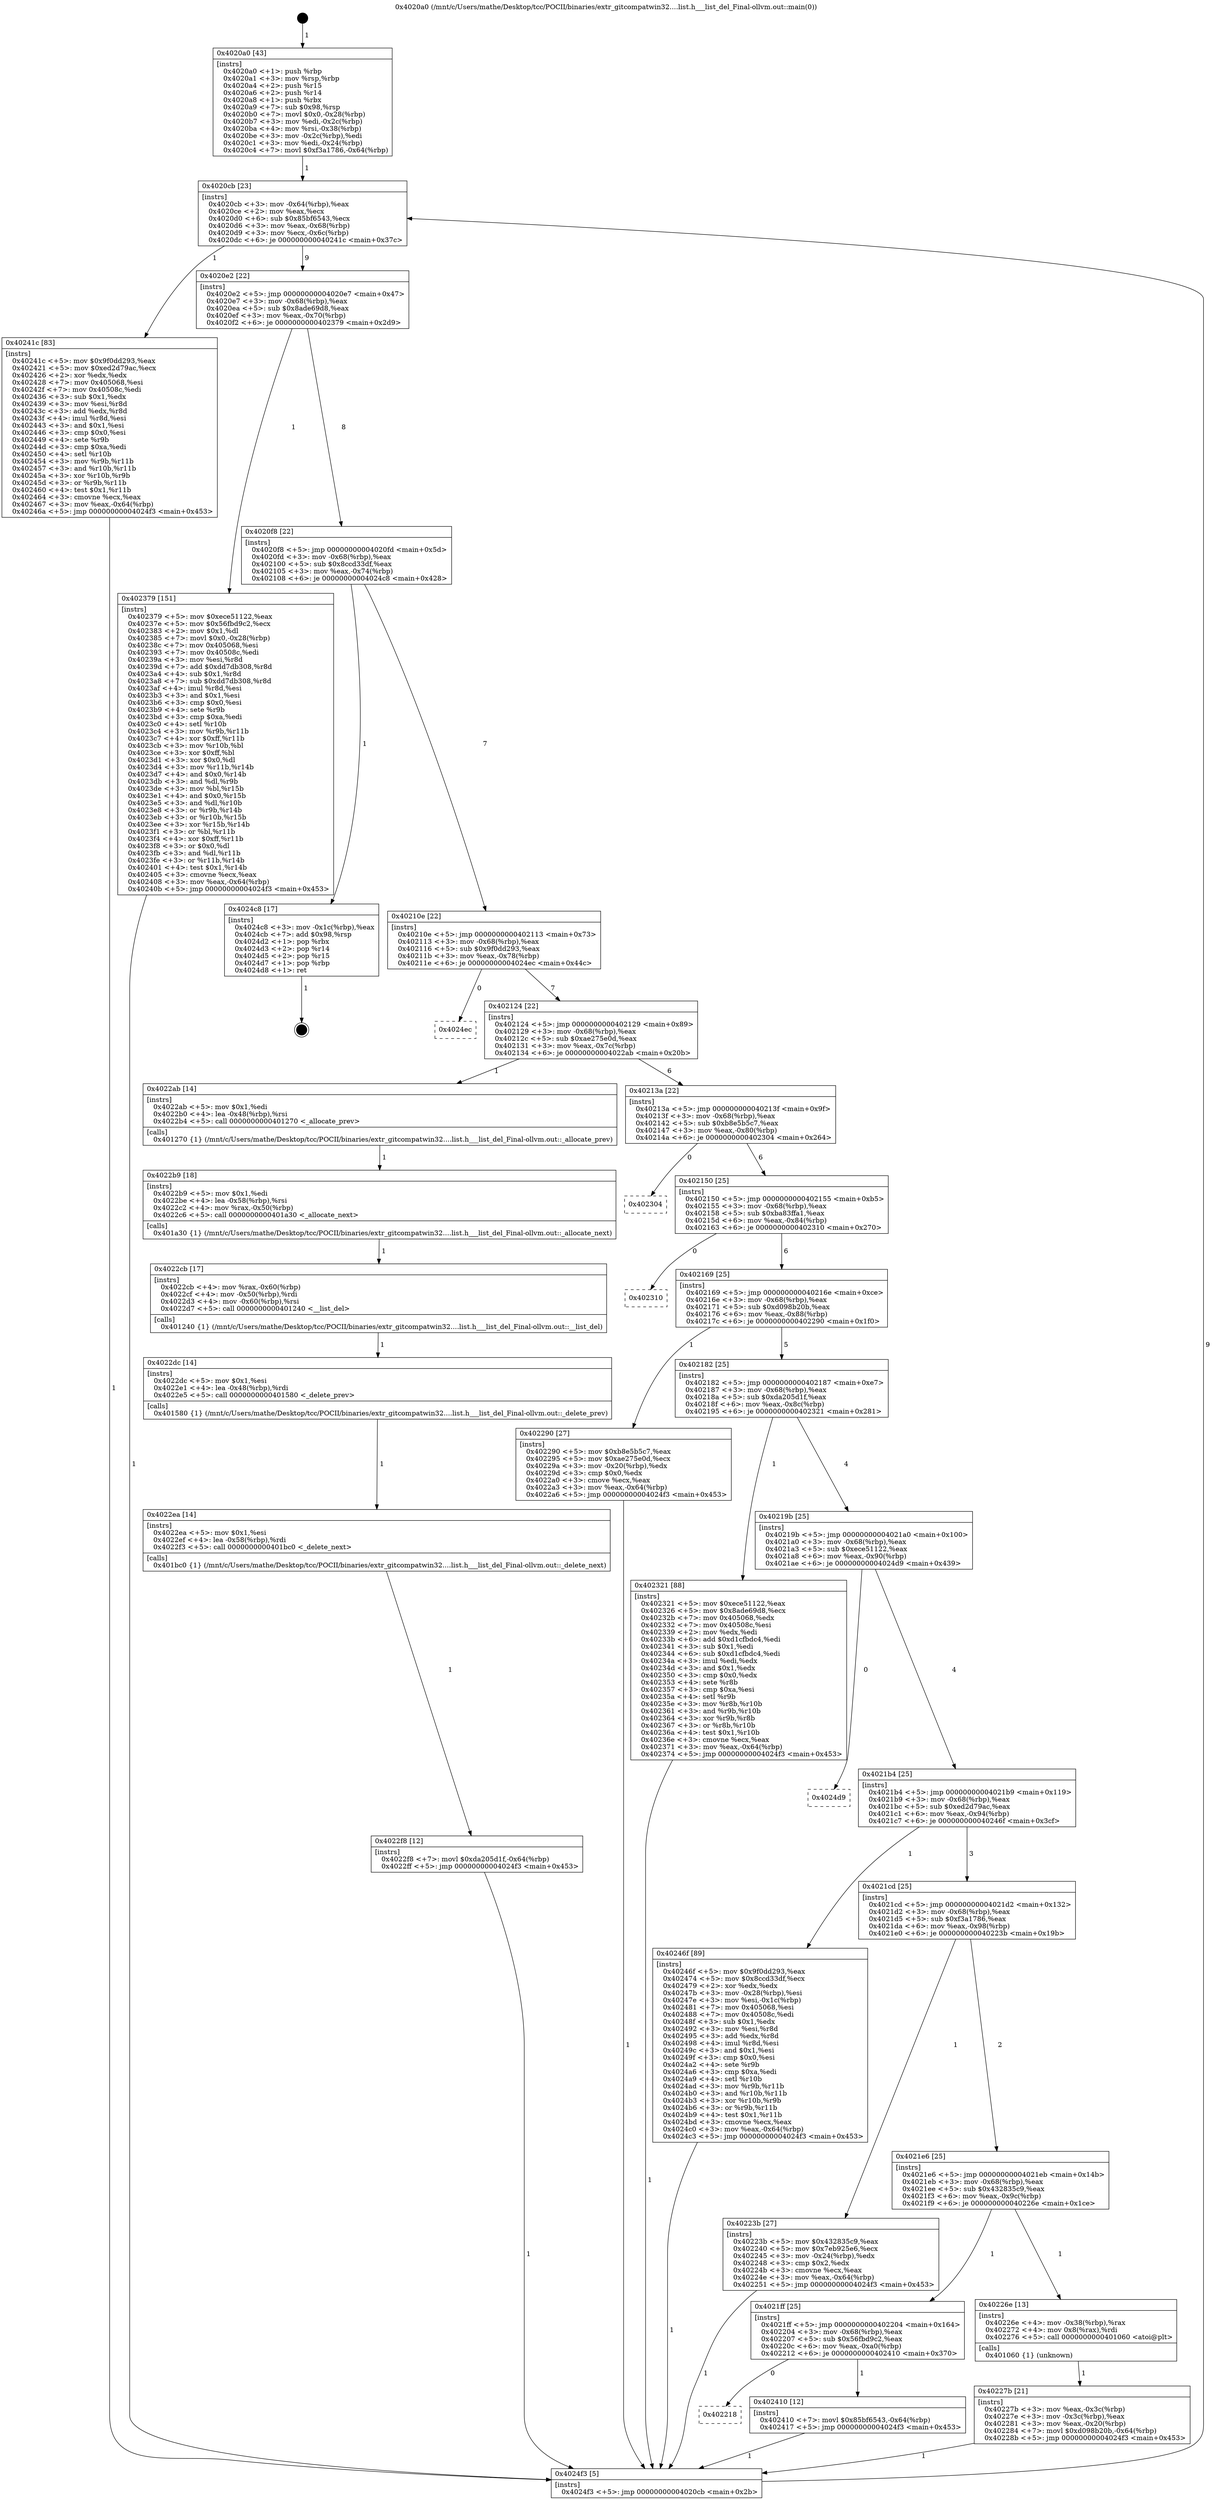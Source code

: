 digraph "0x4020a0" {
  label = "0x4020a0 (/mnt/c/Users/mathe/Desktop/tcc/POCII/binaries/extr_gitcompatwin32....list.h___list_del_Final-ollvm.out::main(0))"
  labelloc = "t"
  node[shape=record]

  Entry [label="",width=0.3,height=0.3,shape=circle,fillcolor=black,style=filled]
  "0x4020cb" [label="{
     0x4020cb [23]\l
     | [instrs]\l
     &nbsp;&nbsp;0x4020cb \<+3\>: mov -0x64(%rbp),%eax\l
     &nbsp;&nbsp;0x4020ce \<+2\>: mov %eax,%ecx\l
     &nbsp;&nbsp;0x4020d0 \<+6\>: sub $0x85bf6543,%ecx\l
     &nbsp;&nbsp;0x4020d6 \<+3\>: mov %eax,-0x68(%rbp)\l
     &nbsp;&nbsp;0x4020d9 \<+3\>: mov %ecx,-0x6c(%rbp)\l
     &nbsp;&nbsp;0x4020dc \<+6\>: je 000000000040241c \<main+0x37c\>\l
  }"]
  "0x40241c" [label="{
     0x40241c [83]\l
     | [instrs]\l
     &nbsp;&nbsp;0x40241c \<+5\>: mov $0x9f0dd293,%eax\l
     &nbsp;&nbsp;0x402421 \<+5\>: mov $0xed2d79ac,%ecx\l
     &nbsp;&nbsp;0x402426 \<+2\>: xor %edx,%edx\l
     &nbsp;&nbsp;0x402428 \<+7\>: mov 0x405068,%esi\l
     &nbsp;&nbsp;0x40242f \<+7\>: mov 0x40508c,%edi\l
     &nbsp;&nbsp;0x402436 \<+3\>: sub $0x1,%edx\l
     &nbsp;&nbsp;0x402439 \<+3\>: mov %esi,%r8d\l
     &nbsp;&nbsp;0x40243c \<+3\>: add %edx,%r8d\l
     &nbsp;&nbsp;0x40243f \<+4\>: imul %r8d,%esi\l
     &nbsp;&nbsp;0x402443 \<+3\>: and $0x1,%esi\l
     &nbsp;&nbsp;0x402446 \<+3\>: cmp $0x0,%esi\l
     &nbsp;&nbsp;0x402449 \<+4\>: sete %r9b\l
     &nbsp;&nbsp;0x40244d \<+3\>: cmp $0xa,%edi\l
     &nbsp;&nbsp;0x402450 \<+4\>: setl %r10b\l
     &nbsp;&nbsp;0x402454 \<+3\>: mov %r9b,%r11b\l
     &nbsp;&nbsp;0x402457 \<+3\>: and %r10b,%r11b\l
     &nbsp;&nbsp;0x40245a \<+3\>: xor %r10b,%r9b\l
     &nbsp;&nbsp;0x40245d \<+3\>: or %r9b,%r11b\l
     &nbsp;&nbsp;0x402460 \<+4\>: test $0x1,%r11b\l
     &nbsp;&nbsp;0x402464 \<+3\>: cmovne %ecx,%eax\l
     &nbsp;&nbsp;0x402467 \<+3\>: mov %eax,-0x64(%rbp)\l
     &nbsp;&nbsp;0x40246a \<+5\>: jmp 00000000004024f3 \<main+0x453\>\l
  }"]
  "0x4020e2" [label="{
     0x4020e2 [22]\l
     | [instrs]\l
     &nbsp;&nbsp;0x4020e2 \<+5\>: jmp 00000000004020e7 \<main+0x47\>\l
     &nbsp;&nbsp;0x4020e7 \<+3\>: mov -0x68(%rbp),%eax\l
     &nbsp;&nbsp;0x4020ea \<+5\>: sub $0x8ade69d8,%eax\l
     &nbsp;&nbsp;0x4020ef \<+3\>: mov %eax,-0x70(%rbp)\l
     &nbsp;&nbsp;0x4020f2 \<+6\>: je 0000000000402379 \<main+0x2d9\>\l
  }"]
  Exit [label="",width=0.3,height=0.3,shape=circle,fillcolor=black,style=filled,peripheries=2]
  "0x402379" [label="{
     0x402379 [151]\l
     | [instrs]\l
     &nbsp;&nbsp;0x402379 \<+5\>: mov $0xece51122,%eax\l
     &nbsp;&nbsp;0x40237e \<+5\>: mov $0x56fbd9c2,%ecx\l
     &nbsp;&nbsp;0x402383 \<+2\>: mov $0x1,%dl\l
     &nbsp;&nbsp;0x402385 \<+7\>: movl $0x0,-0x28(%rbp)\l
     &nbsp;&nbsp;0x40238c \<+7\>: mov 0x405068,%esi\l
     &nbsp;&nbsp;0x402393 \<+7\>: mov 0x40508c,%edi\l
     &nbsp;&nbsp;0x40239a \<+3\>: mov %esi,%r8d\l
     &nbsp;&nbsp;0x40239d \<+7\>: add $0xdd7db308,%r8d\l
     &nbsp;&nbsp;0x4023a4 \<+4\>: sub $0x1,%r8d\l
     &nbsp;&nbsp;0x4023a8 \<+7\>: sub $0xdd7db308,%r8d\l
     &nbsp;&nbsp;0x4023af \<+4\>: imul %r8d,%esi\l
     &nbsp;&nbsp;0x4023b3 \<+3\>: and $0x1,%esi\l
     &nbsp;&nbsp;0x4023b6 \<+3\>: cmp $0x0,%esi\l
     &nbsp;&nbsp;0x4023b9 \<+4\>: sete %r9b\l
     &nbsp;&nbsp;0x4023bd \<+3\>: cmp $0xa,%edi\l
     &nbsp;&nbsp;0x4023c0 \<+4\>: setl %r10b\l
     &nbsp;&nbsp;0x4023c4 \<+3\>: mov %r9b,%r11b\l
     &nbsp;&nbsp;0x4023c7 \<+4\>: xor $0xff,%r11b\l
     &nbsp;&nbsp;0x4023cb \<+3\>: mov %r10b,%bl\l
     &nbsp;&nbsp;0x4023ce \<+3\>: xor $0xff,%bl\l
     &nbsp;&nbsp;0x4023d1 \<+3\>: xor $0x0,%dl\l
     &nbsp;&nbsp;0x4023d4 \<+3\>: mov %r11b,%r14b\l
     &nbsp;&nbsp;0x4023d7 \<+4\>: and $0x0,%r14b\l
     &nbsp;&nbsp;0x4023db \<+3\>: and %dl,%r9b\l
     &nbsp;&nbsp;0x4023de \<+3\>: mov %bl,%r15b\l
     &nbsp;&nbsp;0x4023e1 \<+4\>: and $0x0,%r15b\l
     &nbsp;&nbsp;0x4023e5 \<+3\>: and %dl,%r10b\l
     &nbsp;&nbsp;0x4023e8 \<+3\>: or %r9b,%r14b\l
     &nbsp;&nbsp;0x4023eb \<+3\>: or %r10b,%r15b\l
     &nbsp;&nbsp;0x4023ee \<+3\>: xor %r15b,%r14b\l
     &nbsp;&nbsp;0x4023f1 \<+3\>: or %bl,%r11b\l
     &nbsp;&nbsp;0x4023f4 \<+4\>: xor $0xff,%r11b\l
     &nbsp;&nbsp;0x4023f8 \<+3\>: or $0x0,%dl\l
     &nbsp;&nbsp;0x4023fb \<+3\>: and %dl,%r11b\l
     &nbsp;&nbsp;0x4023fe \<+3\>: or %r11b,%r14b\l
     &nbsp;&nbsp;0x402401 \<+4\>: test $0x1,%r14b\l
     &nbsp;&nbsp;0x402405 \<+3\>: cmovne %ecx,%eax\l
     &nbsp;&nbsp;0x402408 \<+3\>: mov %eax,-0x64(%rbp)\l
     &nbsp;&nbsp;0x40240b \<+5\>: jmp 00000000004024f3 \<main+0x453\>\l
  }"]
  "0x4020f8" [label="{
     0x4020f8 [22]\l
     | [instrs]\l
     &nbsp;&nbsp;0x4020f8 \<+5\>: jmp 00000000004020fd \<main+0x5d\>\l
     &nbsp;&nbsp;0x4020fd \<+3\>: mov -0x68(%rbp),%eax\l
     &nbsp;&nbsp;0x402100 \<+5\>: sub $0x8ccd33df,%eax\l
     &nbsp;&nbsp;0x402105 \<+3\>: mov %eax,-0x74(%rbp)\l
     &nbsp;&nbsp;0x402108 \<+6\>: je 00000000004024c8 \<main+0x428\>\l
  }"]
  "0x402218" [label="{
     0x402218\l
  }", style=dashed]
  "0x4024c8" [label="{
     0x4024c8 [17]\l
     | [instrs]\l
     &nbsp;&nbsp;0x4024c8 \<+3\>: mov -0x1c(%rbp),%eax\l
     &nbsp;&nbsp;0x4024cb \<+7\>: add $0x98,%rsp\l
     &nbsp;&nbsp;0x4024d2 \<+1\>: pop %rbx\l
     &nbsp;&nbsp;0x4024d3 \<+2\>: pop %r14\l
     &nbsp;&nbsp;0x4024d5 \<+2\>: pop %r15\l
     &nbsp;&nbsp;0x4024d7 \<+1\>: pop %rbp\l
     &nbsp;&nbsp;0x4024d8 \<+1\>: ret\l
  }"]
  "0x40210e" [label="{
     0x40210e [22]\l
     | [instrs]\l
     &nbsp;&nbsp;0x40210e \<+5\>: jmp 0000000000402113 \<main+0x73\>\l
     &nbsp;&nbsp;0x402113 \<+3\>: mov -0x68(%rbp),%eax\l
     &nbsp;&nbsp;0x402116 \<+5\>: sub $0x9f0dd293,%eax\l
     &nbsp;&nbsp;0x40211b \<+3\>: mov %eax,-0x78(%rbp)\l
     &nbsp;&nbsp;0x40211e \<+6\>: je 00000000004024ec \<main+0x44c\>\l
  }"]
  "0x402410" [label="{
     0x402410 [12]\l
     | [instrs]\l
     &nbsp;&nbsp;0x402410 \<+7\>: movl $0x85bf6543,-0x64(%rbp)\l
     &nbsp;&nbsp;0x402417 \<+5\>: jmp 00000000004024f3 \<main+0x453\>\l
  }"]
  "0x4024ec" [label="{
     0x4024ec\l
  }", style=dashed]
  "0x402124" [label="{
     0x402124 [22]\l
     | [instrs]\l
     &nbsp;&nbsp;0x402124 \<+5\>: jmp 0000000000402129 \<main+0x89\>\l
     &nbsp;&nbsp;0x402129 \<+3\>: mov -0x68(%rbp),%eax\l
     &nbsp;&nbsp;0x40212c \<+5\>: sub $0xae275e0d,%eax\l
     &nbsp;&nbsp;0x402131 \<+3\>: mov %eax,-0x7c(%rbp)\l
     &nbsp;&nbsp;0x402134 \<+6\>: je 00000000004022ab \<main+0x20b\>\l
  }"]
  "0x4022f8" [label="{
     0x4022f8 [12]\l
     | [instrs]\l
     &nbsp;&nbsp;0x4022f8 \<+7\>: movl $0xda205d1f,-0x64(%rbp)\l
     &nbsp;&nbsp;0x4022ff \<+5\>: jmp 00000000004024f3 \<main+0x453\>\l
  }"]
  "0x4022ab" [label="{
     0x4022ab [14]\l
     | [instrs]\l
     &nbsp;&nbsp;0x4022ab \<+5\>: mov $0x1,%edi\l
     &nbsp;&nbsp;0x4022b0 \<+4\>: lea -0x48(%rbp),%rsi\l
     &nbsp;&nbsp;0x4022b4 \<+5\>: call 0000000000401270 \<_allocate_prev\>\l
     | [calls]\l
     &nbsp;&nbsp;0x401270 \{1\} (/mnt/c/Users/mathe/Desktop/tcc/POCII/binaries/extr_gitcompatwin32....list.h___list_del_Final-ollvm.out::_allocate_prev)\l
  }"]
  "0x40213a" [label="{
     0x40213a [22]\l
     | [instrs]\l
     &nbsp;&nbsp;0x40213a \<+5\>: jmp 000000000040213f \<main+0x9f\>\l
     &nbsp;&nbsp;0x40213f \<+3\>: mov -0x68(%rbp),%eax\l
     &nbsp;&nbsp;0x402142 \<+5\>: sub $0xb8e5b5c7,%eax\l
     &nbsp;&nbsp;0x402147 \<+3\>: mov %eax,-0x80(%rbp)\l
     &nbsp;&nbsp;0x40214a \<+6\>: je 0000000000402304 \<main+0x264\>\l
  }"]
  "0x4022ea" [label="{
     0x4022ea [14]\l
     | [instrs]\l
     &nbsp;&nbsp;0x4022ea \<+5\>: mov $0x1,%esi\l
     &nbsp;&nbsp;0x4022ef \<+4\>: lea -0x58(%rbp),%rdi\l
     &nbsp;&nbsp;0x4022f3 \<+5\>: call 0000000000401bc0 \<_delete_next\>\l
     | [calls]\l
     &nbsp;&nbsp;0x401bc0 \{1\} (/mnt/c/Users/mathe/Desktop/tcc/POCII/binaries/extr_gitcompatwin32....list.h___list_del_Final-ollvm.out::_delete_next)\l
  }"]
  "0x402304" [label="{
     0x402304\l
  }", style=dashed]
  "0x402150" [label="{
     0x402150 [25]\l
     | [instrs]\l
     &nbsp;&nbsp;0x402150 \<+5\>: jmp 0000000000402155 \<main+0xb5\>\l
     &nbsp;&nbsp;0x402155 \<+3\>: mov -0x68(%rbp),%eax\l
     &nbsp;&nbsp;0x402158 \<+5\>: sub $0xba83ffa1,%eax\l
     &nbsp;&nbsp;0x40215d \<+6\>: mov %eax,-0x84(%rbp)\l
     &nbsp;&nbsp;0x402163 \<+6\>: je 0000000000402310 \<main+0x270\>\l
  }"]
  "0x4022dc" [label="{
     0x4022dc [14]\l
     | [instrs]\l
     &nbsp;&nbsp;0x4022dc \<+5\>: mov $0x1,%esi\l
     &nbsp;&nbsp;0x4022e1 \<+4\>: lea -0x48(%rbp),%rdi\l
     &nbsp;&nbsp;0x4022e5 \<+5\>: call 0000000000401580 \<_delete_prev\>\l
     | [calls]\l
     &nbsp;&nbsp;0x401580 \{1\} (/mnt/c/Users/mathe/Desktop/tcc/POCII/binaries/extr_gitcompatwin32....list.h___list_del_Final-ollvm.out::_delete_prev)\l
  }"]
  "0x402310" [label="{
     0x402310\l
  }", style=dashed]
  "0x402169" [label="{
     0x402169 [25]\l
     | [instrs]\l
     &nbsp;&nbsp;0x402169 \<+5\>: jmp 000000000040216e \<main+0xce\>\l
     &nbsp;&nbsp;0x40216e \<+3\>: mov -0x68(%rbp),%eax\l
     &nbsp;&nbsp;0x402171 \<+5\>: sub $0xd098b20b,%eax\l
     &nbsp;&nbsp;0x402176 \<+6\>: mov %eax,-0x88(%rbp)\l
     &nbsp;&nbsp;0x40217c \<+6\>: je 0000000000402290 \<main+0x1f0\>\l
  }"]
  "0x4022cb" [label="{
     0x4022cb [17]\l
     | [instrs]\l
     &nbsp;&nbsp;0x4022cb \<+4\>: mov %rax,-0x60(%rbp)\l
     &nbsp;&nbsp;0x4022cf \<+4\>: mov -0x50(%rbp),%rdi\l
     &nbsp;&nbsp;0x4022d3 \<+4\>: mov -0x60(%rbp),%rsi\l
     &nbsp;&nbsp;0x4022d7 \<+5\>: call 0000000000401240 \<__list_del\>\l
     | [calls]\l
     &nbsp;&nbsp;0x401240 \{1\} (/mnt/c/Users/mathe/Desktop/tcc/POCII/binaries/extr_gitcompatwin32....list.h___list_del_Final-ollvm.out::__list_del)\l
  }"]
  "0x402290" [label="{
     0x402290 [27]\l
     | [instrs]\l
     &nbsp;&nbsp;0x402290 \<+5\>: mov $0xb8e5b5c7,%eax\l
     &nbsp;&nbsp;0x402295 \<+5\>: mov $0xae275e0d,%ecx\l
     &nbsp;&nbsp;0x40229a \<+3\>: mov -0x20(%rbp),%edx\l
     &nbsp;&nbsp;0x40229d \<+3\>: cmp $0x0,%edx\l
     &nbsp;&nbsp;0x4022a0 \<+3\>: cmove %ecx,%eax\l
     &nbsp;&nbsp;0x4022a3 \<+3\>: mov %eax,-0x64(%rbp)\l
     &nbsp;&nbsp;0x4022a6 \<+5\>: jmp 00000000004024f3 \<main+0x453\>\l
  }"]
  "0x402182" [label="{
     0x402182 [25]\l
     | [instrs]\l
     &nbsp;&nbsp;0x402182 \<+5\>: jmp 0000000000402187 \<main+0xe7\>\l
     &nbsp;&nbsp;0x402187 \<+3\>: mov -0x68(%rbp),%eax\l
     &nbsp;&nbsp;0x40218a \<+5\>: sub $0xda205d1f,%eax\l
     &nbsp;&nbsp;0x40218f \<+6\>: mov %eax,-0x8c(%rbp)\l
     &nbsp;&nbsp;0x402195 \<+6\>: je 0000000000402321 \<main+0x281\>\l
  }"]
  "0x4022b9" [label="{
     0x4022b9 [18]\l
     | [instrs]\l
     &nbsp;&nbsp;0x4022b9 \<+5\>: mov $0x1,%edi\l
     &nbsp;&nbsp;0x4022be \<+4\>: lea -0x58(%rbp),%rsi\l
     &nbsp;&nbsp;0x4022c2 \<+4\>: mov %rax,-0x50(%rbp)\l
     &nbsp;&nbsp;0x4022c6 \<+5\>: call 0000000000401a30 \<_allocate_next\>\l
     | [calls]\l
     &nbsp;&nbsp;0x401a30 \{1\} (/mnt/c/Users/mathe/Desktop/tcc/POCII/binaries/extr_gitcompatwin32....list.h___list_del_Final-ollvm.out::_allocate_next)\l
  }"]
  "0x402321" [label="{
     0x402321 [88]\l
     | [instrs]\l
     &nbsp;&nbsp;0x402321 \<+5\>: mov $0xece51122,%eax\l
     &nbsp;&nbsp;0x402326 \<+5\>: mov $0x8ade69d8,%ecx\l
     &nbsp;&nbsp;0x40232b \<+7\>: mov 0x405068,%edx\l
     &nbsp;&nbsp;0x402332 \<+7\>: mov 0x40508c,%esi\l
     &nbsp;&nbsp;0x402339 \<+2\>: mov %edx,%edi\l
     &nbsp;&nbsp;0x40233b \<+6\>: add $0xd1cfbdc4,%edi\l
     &nbsp;&nbsp;0x402341 \<+3\>: sub $0x1,%edi\l
     &nbsp;&nbsp;0x402344 \<+6\>: sub $0xd1cfbdc4,%edi\l
     &nbsp;&nbsp;0x40234a \<+3\>: imul %edi,%edx\l
     &nbsp;&nbsp;0x40234d \<+3\>: and $0x1,%edx\l
     &nbsp;&nbsp;0x402350 \<+3\>: cmp $0x0,%edx\l
     &nbsp;&nbsp;0x402353 \<+4\>: sete %r8b\l
     &nbsp;&nbsp;0x402357 \<+3\>: cmp $0xa,%esi\l
     &nbsp;&nbsp;0x40235a \<+4\>: setl %r9b\l
     &nbsp;&nbsp;0x40235e \<+3\>: mov %r8b,%r10b\l
     &nbsp;&nbsp;0x402361 \<+3\>: and %r9b,%r10b\l
     &nbsp;&nbsp;0x402364 \<+3\>: xor %r9b,%r8b\l
     &nbsp;&nbsp;0x402367 \<+3\>: or %r8b,%r10b\l
     &nbsp;&nbsp;0x40236a \<+4\>: test $0x1,%r10b\l
     &nbsp;&nbsp;0x40236e \<+3\>: cmovne %ecx,%eax\l
     &nbsp;&nbsp;0x402371 \<+3\>: mov %eax,-0x64(%rbp)\l
     &nbsp;&nbsp;0x402374 \<+5\>: jmp 00000000004024f3 \<main+0x453\>\l
  }"]
  "0x40219b" [label="{
     0x40219b [25]\l
     | [instrs]\l
     &nbsp;&nbsp;0x40219b \<+5\>: jmp 00000000004021a0 \<main+0x100\>\l
     &nbsp;&nbsp;0x4021a0 \<+3\>: mov -0x68(%rbp),%eax\l
     &nbsp;&nbsp;0x4021a3 \<+5\>: sub $0xece51122,%eax\l
     &nbsp;&nbsp;0x4021a8 \<+6\>: mov %eax,-0x90(%rbp)\l
     &nbsp;&nbsp;0x4021ae \<+6\>: je 00000000004024d9 \<main+0x439\>\l
  }"]
  "0x40227b" [label="{
     0x40227b [21]\l
     | [instrs]\l
     &nbsp;&nbsp;0x40227b \<+3\>: mov %eax,-0x3c(%rbp)\l
     &nbsp;&nbsp;0x40227e \<+3\>: mov -0x3c(%rbp),%eax\l
     &nbsp;&nbsp;0x402281 \<+3\>: mov %eax,-0x20(%rbp)\l
     &nbsp;&nbsp;0x402284 \<+7\>: movl $0xd098b20b,-0x64(%rbp)\l
     &nbsp;&nbsp;0x40228b \<+5\>: jmp 00000000004024f3 \<main+0x453\>\l
  }"]
  "0x4024d9" [label="{
     0x4024d9\l
  }", style=dashed]
  "0x4021b4" [label="{
     0x4021b4 [25]\l
     | [instrs]\l
     &nbsp;&nbsp;0x4021b4 \<+5\>: jmp 00000000004021b9 \<main+0x119\>\l
     &nbsp;&nbsp;0x4021b9 \<+3\>: mov -0x68(%rbp),%eax\l
     &nbsp;&nbsp;0x4021bc \<+5\>: sub $0xed2d79ac,%eax\l
     &nbsp;&nbsp;0x4021c1 \<+6\>: mov %eax,-0x94(%rbp)\l
     &nbsp;&nbsp;0x4021c7 \<+6\>: je 000000000040246f \<main+0x3cf\>\l
  }"]
  "0x4021ff" [label="{
     0x4021ff [25]\l
     | [instrs]\l
     &nbsp;&nbsp;0x4021ff \<+5\>: jmp 0000000000402204 \<main+0x164\>\l
     &nbsp;&nbsp;0x402204 \<+3\>: mov -0x68(%rbp),%eax\l
     &nbsp;&nbsp;0x402207 \<+5\>: sub $0x56fbd9c2,%eax\l
     &nbsp;&nbsp;0x40220c \<+6\>: mov %eax,-0xa0(%rbp)\l
     &nbsp;&nbsp;0x402212 \<+6\>: je 0000000000402410 \<main+0x370\>\l
  }"]
  "0x40246f" [label="{
     0x40246f [89]\l
     | [instrs]\l
     &nbsp;&nbsp;0x40246f \<+5\>: mov $0x9f0dd293,%eax\l
     &nbsp;&nbsp;0x402474 \<+5\>: mov $0x8ccd33df,%ecx\l
     &nbsp;&nbsp;0x402479 \<+2\>: xor %edx,%edx\l
     &nbsp;&nbsp;0x40247b \<+3\>: mov -0x28(%rbp),%esi\l
     &nbsp;&nbsp;0x40247e \<+3\>: mov %esi,-0x1c(%rbp)\l
     &nbsp;&nbsp;0x402481 \<+7\>: mov 0x405068,%esi\l
     &nbsp;&nbsp;0x402488 \<+7\>: mov 0x40508c,%edi\l
     &nbsp;&nbsp;0x40248f \<+3\>: sub $0x1,%edx\l
     &nbsp;&nbsp;0x402492 \<+3\>: mov %esi,%r8d\l
     &nbsp;&nbsp;0x402495 \<+3\>: add %edx,%r8d\l
     &nbsp;&nbsp;0x402498 \<+4\>: imul %r8d,%esi\l
     &nbsp;&nbsp;0x40249c \<+3\>: and $0x1,%esi\l
     &nbsp;&nbsp;0x40249f \<+3\>: cmp $0x0,%esi\l
     &nbsp;&nbsp;0x4024a2 \<+4\>: sete %r9b\l
     &nbsp;&nbsp;0x4024a6 \<+3\>: cmp $0xa,%edi\l
     &nbsp;&nbsp;0x4024a9 \<+4\>: setl %r10b\l
     &nbsp;&nbsp;0x4024ad \<+3\>: mov %r9b,%r11b\l
     &nbsp;&nbsp;0x4024b0 \<+3\>: and %r10b,%r11b\l
     &nbsp;&nbsp;0x4024b3 \<+3\>: xor %r10b,%r9b\l
     &nbsp;&nbsp;0x4024b6 \<+3\>: or %r9b,%r11b\l
     &nbsp;&nbsp;0x4024b9 \<+4\>: test $0x1,%r11b\l
     &nbsp;&nbsp;0x4024bd \<+3\>: cmovne %ecx,%eax\l
     &nbsp;&nbsp;0x4024c0 \<+3\>: mov %eax,-0x64(%rbp)\l
     &nbsp;&nbsp;0x4024c3 \<+5\>: jmp 00000000004024f3 \<main+0x453\>\l
  }"]
  "0x4021cd" [label="{
     0x4021cd [25]\l
     | [instrs]\l
     &nbsp;&nbsp;0x4021cd \<+5\>: jmp 00000000004021d2 \<main+0x132\>\l
     &nbsp;&nbsp;0x4021d2 \<+3\>: mov -0x68(%rbp),%eax\l
     &nbsp;&nbsp;0x4021d5 \<+5\>: sub $0xf3a1786,%eax\l
     &nbsp;&nbsp;0x4021da \<+6\>: mov %eax,-0x98(%rbp)\l
     &nbsp;&nbsp;0x4021e0 \<+6\>: je 000000000040223b \<main+0x19b\>\l
  }"]
  "0x40226e" [label="{
     0x40226e [13]\l
     | [instrs]\l
     &nbsp;&nbsp;0x40226e \<+4\>: mov -0x38(%rbp),%rax\l
     &nbsp;&nbsp;0x402272 \<+4\>: mov 0x8(%rax),%rdi\l
     &nbsp;&nbsp;0x402276 \<+5\>: call 0000000000401060 \<atoi@plt\>\l
     | [calls]\l
     &nbsp;&nbsp;0x401060 \{1\} (unknown)\l
  }"]
  "0x40223b" [label="{
     0x40223b [27]\l
     | [instrs]\l
     &nbsp;&nbsp;0x40223b \<+5\>: mov $0x432835c9,%eax\l
     &nbsp;&nbsp;0x402240 \<+5\>: mov $0x7eb925e6,%ecx\l
     &nbsp;&nbsp;0x402245 \<+3\>: mov -0x24(%rbp),%edx\l
     &nbsp;&nbsp;0x402248 \<+3\>: cmp $0x2,%edx\l
     &nbsp;&nbsp;0x40224b \<+3\>: cmovne %ecx,%eax\l
     &nbsp;&nbsp;0x40224e \<+3\>: mov %eax,-0x64(%rbp)\l
     &nbsp;&nbsp;0x402251 \<+5\>: jmp 00000000004024f3 \<main+0x453\>\l
  }"]
  "0x4021e6" [label="{
     0x4021e6 [25]\l
     | [instrs]\l
     &nbsp;&nbsp;0x4021e6 \<+5\>: jmp 00000000004021eb \<main+0x14b\>\l
     &nbsp;&nbsp;0x4021eb \<+3\>: mov -0x68(%rbp),%eax\l
     &nbsp;&nbsp;0x4021ee \<+5\>: sub $0x432835c9,%eax\l
     &nbsp;&nbsp;0x4021f3 \<+6\>: mov %eax,-0x9c(%rbp)\l
     &nbsp;&nbsp;0x4021f9 \<+6\>: je 000000000040226e \<main+0x1ce\>\l
  }"]
  "0x4024f3" [label="{
     0x4024f3 [5]\l
     | [instrs]\l
     &nbsp;&nbsp;0x4024f3 \<+5\>: jmp 00000000004020cb \<main+0x2b\>\l
  }"]
  "0x4020a0" [label="{
     0x4020a0 [43]\l
     | [instrs]\l
     &nbsp;&nbsp;0x4020a0 \<+1\>: push %rbp\l
     &nbsp;&nbsp;0x4020a1 \<+3\>: mov %rsp,%rbp\l
     &nbsp;&nbsp;0x4020a4 \<+2\>: push %r15\l
     &nbsp;&nbsp;0x4020a6 \<+2\>: push %r14\l
     &nbsp;&nbsp;0x4020a8 \<+1\>: push %rbx\l
     &nbsp;&nbsp;0x4020a9 \<+7\>: sub $0x98,%rsp\l
     &nbsp;&nbsp;0x4020b0 \<+7\>: movl $0x0,-0x28(%rbp)\l
     &nbsp;&nbsp;0x4020b7 \<+3\>: mov %edi,-0x2c(%rbp)\l
     &nbsp;&nbsp;0x4020ba \<+4\>: mov %rsi,-0x38(%rbp)\l
     &nbsp;&nbsp;0x4020be \<+3\>: mov -0x2c(%rbp),%edi\l
     &nbsp;&nbsp;0x4020c1 \<+3\>: mov %edi,-0x24(%rbp)\l
     &nbsp;&nbsp;0x4020c4 \<+7\>: movl $0xf3a1786,-0x64(%rbp)\l
  }"]
  Entry -> "0x4020a0" [label=" 1"]
  "0x4020cb" -> "0x40241c" [label=" 1"]
  "0x4020cb" -> "0x4020e2" [label=" 9"]
  "0x4024c8" -> Exit [label=" 1"]
  "0x4020e2" -> "0x402379" [label=" 1"]
  "0x4020e2" -> "0x4020f8" [label=" 8"]
  "0x40246f" -> "0x4024f3" [label=" 1"]
  "0x4020f8" -> "0x4024c8" [label=" 1"]
  "0x4020f8" -> "0x40210e" [label=" 7"]
  "0x40241c" -> "0x4024f3" [label=" 1"]
  "0x40210e" -> "0x4024ec" [label=" 0"]
  "0x40210e" -> "0x402124" [label=" 7"]
  "0x402410" -> "0x4024f3" [label=" 1"]
  "0x402124" -> "0x4022ab" [label=" 1"]
  "0x402124" -> "0x40213a" [label=" 6"]
  "0x4021ff" -> "0x402410" [label=" 1"]
  "0x40213a" -> "0x402304" [label=" 0"]
  "0x40213a" -> "0x402150" [label=" 6"]
  "0x4021ff" -> "0x402218" [label=" 0"]
  "0x402150" -> "0x402310" [label=" 0"]
  "0x402150" -> "0x402169" [label=" 6"]
  "0x402379" -> "0x4024f3" [label=" 1"]
  "0x402169" -> "0x402290" [label=" 1"]
  "0x402169" -> "0x402182" [label=" 5"]
  "0x402321" -> "0x4024f3" [label=" 1"]
  "0x402182" -> "0x402321" [label=" 1"]
  "0x402182" -> "0x40219b" [label=" 4"]
  "0x4022f8" -> "0x4024f3" [label=" 1"]
  "0x40219b" -> "0x4024d9" [label=" 0"]
  "0x40219b" -> "0x4021b4" [label=" 4"]
  "0x4022ea" -> "0x4022f8" [label=" 1"]
  "0x4021b4" -> "0x40246f" [label=" 1"]
  "0x4021b4" -> "0x4021cd" [label=" 3"]
  "0x4022dc" -> "0x4022ea" [label=" 1"]
  "0x4021cd" -> "0x40223b" [label=" 1"]
  "0x4021cd" -> "0x4021e6" [label=" 2"]
  "0x40223b" -> "0x4024f3" [label=" 1"]
  "0x4020a0" -> "0x4020cb" [label=" 1"]
  "0x4024f3" -> "0x4020cb" [label=" 9"]
  "0x4022cb" -> "0x4022dc" [label=" 1"]
  "0x4021e6" -> "0x40226e" [label=" 1"]
  "0x4021e6" -> "0x4021ff" [label=" 1"]
  "0x40226e" -> "0x40227b" [label=" 1"]
  "0x40227b" -> "0x4024f3" [label=" 1"]
  "0x402290" -> "0x4024f3" [label=" 1"]
  "0x4022ab" -> "0x4022b9" [label=" 1"]
  "0x4022b9" -> "0x4022cb" [label=" 1"]
}
